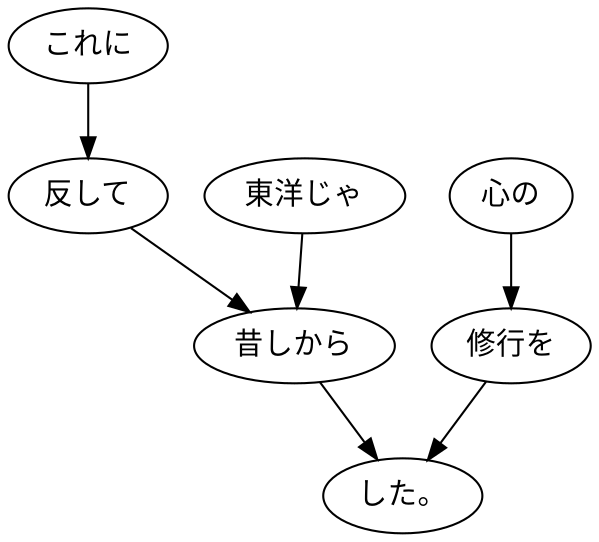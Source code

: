 digraph graph8853 {
	node0 [label="これに"];
	node1 [label="反して"];
	node2 [label="東洋じゃ"];
	node3 [label="昔しから"];
	node4 [label="心の"];
	node5 [label="修行を"];
	node6 [label="した。"];
	node0 -> node1;
	node1 -> node3;
	node2 -> node3;
	node3 -> node6;
	node4 -> node5;
	node5 -> node6;
}
